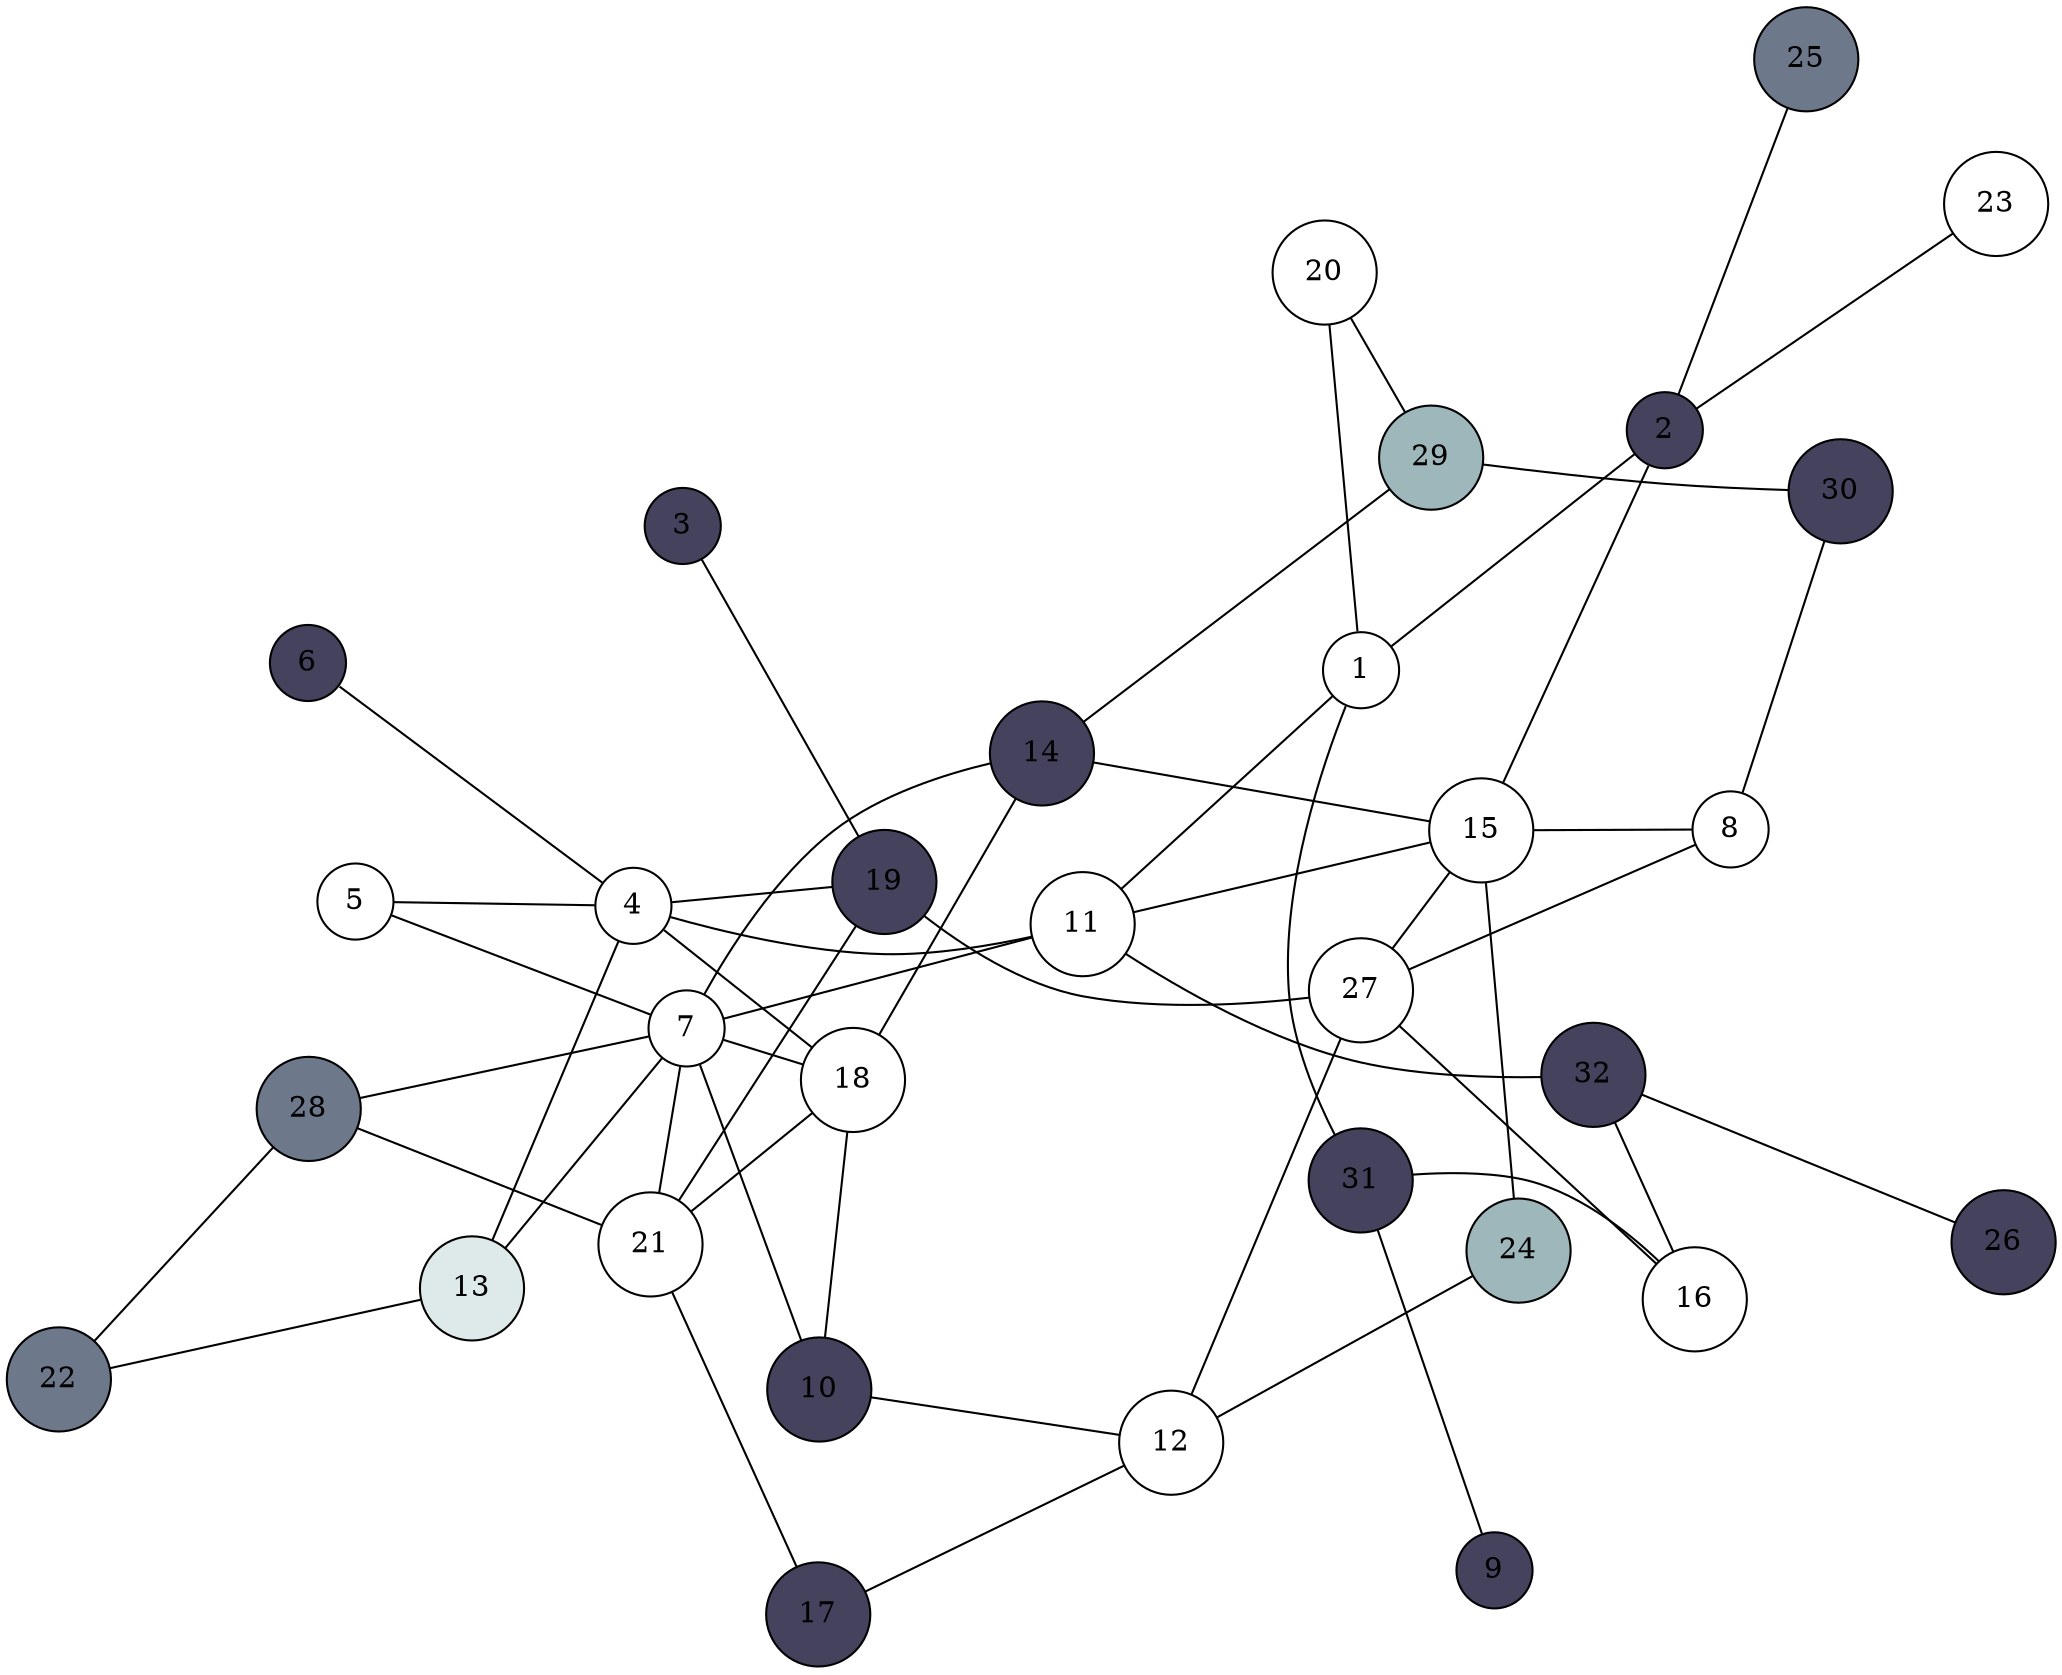 // DOT file auto-generated by ADJ2DOT
// Copyright (c) 2017 Simon D Angus, MIT License
// https://opensource.org/licenses/MIT

graph G {
   graph [
     dim=4,
     epsilon=0.0001,
     fixedsize=true,
     layout=fdp,
     nodesep=0.4,
     sep=0.5,
     splines=true ];
   node [
     shape=circle,
     style=filled,
     width=0.3 ];
        ND_001 [label="1",fillcolor="#FFFFFF"];
        ND_002 [label="2",fillcolor="#44425C"];
        ND_003 [label="3",fillcolor="#44425C"];
        ND_004 [label="4",fillcolor="#FFFFFF"];
        ND_005 [label="5",fillcolor="#FFFFFF"];
        ND_006 [label="6",fillcolor="#44425C"];
        ND_007 [label="7",fillcolor="#FFFFFF"];
        ND_008 [label="8",fillcolor="#FFFFFF"];
        ND_009 [label="9",fillcolor="#44425C"];
        ND_010 [label="10",fillcolor="#44425C"];
        ND_011 [label="11",fillcolor="#FFFFFF"];
        ND_012 [label="12",fillcolor="#FFFFFF"];
        ND_013 [label="13",fillcolor="#DEE9E9"];
        ND_014 [label="14",fillcolor="#44425C"];
        ND_015 [label="15",fillcolor="#FFFFFF"];
        ND_016 [label="16",fillcolor="#FFFFFF"];
        ND_017 [label="17",fillcolor="#44425C"];
        ND_018 [label="18",fillcolor="#FFFFFF"];
        ND_019 [label="19",fillcolor="#44425C"];
        ND_020 [label="20",fillcolor="#FFFFFF"];
        ND_021 [label="21",fillcolor="#FFFFFF"];
        ND_022 [label="22",fillcolor="#6E788B"];
        ND_023 [label="23",fillcolor="#FFFFFF"];
        ND_024 [label="24",fillcolor="#9DB7BB"];
        ND_025 [label="25",fillcolor="#6E788B"];
        ND_026 [label="26",fillcolor="#44425C"];
        ND_027 [label="27",fillcolor="#FFFFFF"];
        ND_028 [label="28",fillcolor="#6E788B"];
        ND_029 [label="29",fillcolor="#9DB7BB"];
        ND_030 [label="30",fillcolor="#44425C"];
        ND_031 [label="31",fillcolor="#44425C"];
        ND_032 [label="32",fillcolor="#44425C"];
        ND_001 -- ND_002;
        ND_001 -- ND_011;
        ND_001 -- ND_020;
        ND_001 -- ND_031;
        ND_002 -- ND_015;
        ND_002 -- ND_023;
        ND_002 -- ND_025;
        ND_003 -- ND_019;
        ND_004 -- ND_005;
        ND_004 -- ND_006;
        ND_004 -- ND_011;
        ND_004 -- ND_013;
        ND_004 -- ND_018;
        ND_004 -- ND_019;
        ND_005 -- ND_007;
        ND_007 -- ND_010;
        ND_007 -- ND_011;
        ND_007 -- ND_013;
        ND_007 -- ND_014;
        ND_007 -- ND_018;
        ND_007 -- ND_021;
        ND_007 -- ND_028;
        ND_008 -- ND_015;
        ND_008 -- ND_027;
        ND_008 -- ND_030;
        ND_009 -- ND_031;
        ND_010 -- ND_012;
        ND_010 -- ND_018;
        ND_011 -- ND_015;
        ND_011 -- ND_032;
        ND_012 -- ND_017;
        ND_012 -- ND_024;
        ND_012 -- ND_027;
        ND_013 -- ND_022;
        ND_014 -- ND_015;
        ND_014 -- ND_018;
        ND_014 -- ND_029;
        ND_015 -- ND_024;
        ND_015 -- ND_027;
        ND_016 -- ND_027;
        ND_016 -- ND_031;
        ND_016 -- ND_032;
        ND_017 -- ND_021;
        ND_018 -- ND_021;
        ND_019 -- ND_021;
        ND_019 -- ND_027;
        ND_020 -- ND_029;
        ND_021 -- ND_028;
        ND_022 -- ND_028;
        ND_026 -- ND_032;
        ND_029 -- ND_030;
   }